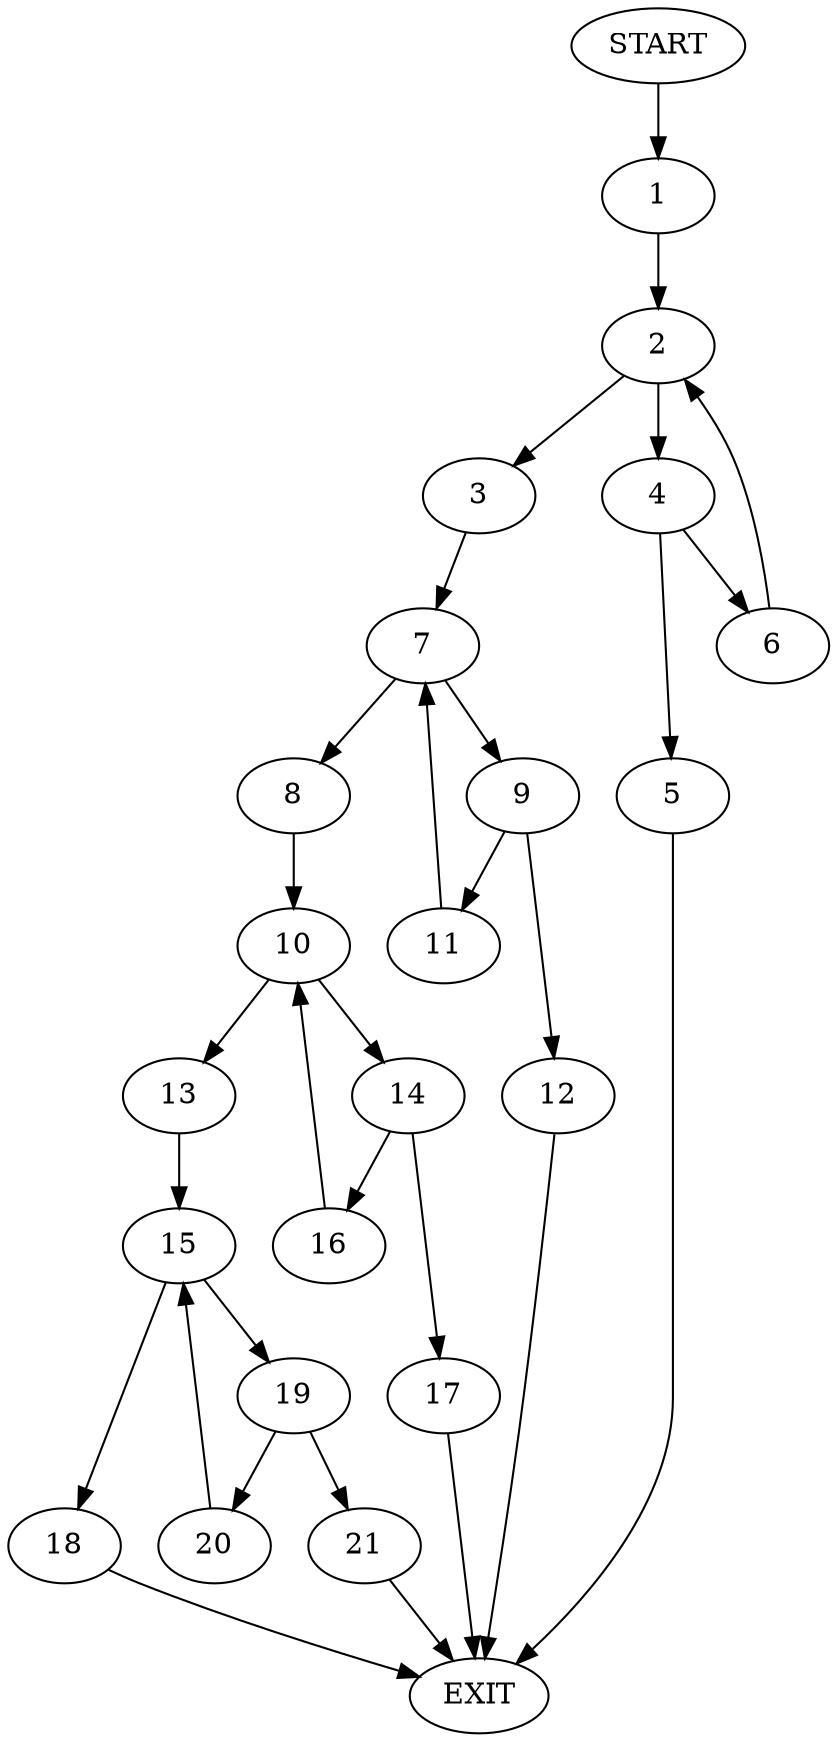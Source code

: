 digraph {
0 [label="START"]
22 [label="EXIT"]
0 -> 1
1 -> 2
2 -> 3
2 -> 4
4 -> 5
4 -> 6
3 -> 7
5 -> 22
6 -> 2
7 -> 8
7 -> 9
8 -> 10
9 -> 11
9 -> 12
11 -> 7
12 -> 22
10 -> 13
10 -> 14
13 -> 15
14 -> 16
14 -> 17
16 -> 10
17 -> 22
15 -> 18
15 -> 19
19 -> 20
19 -> 21
18 -> 22
21 -> 22
20 -> 15
}

